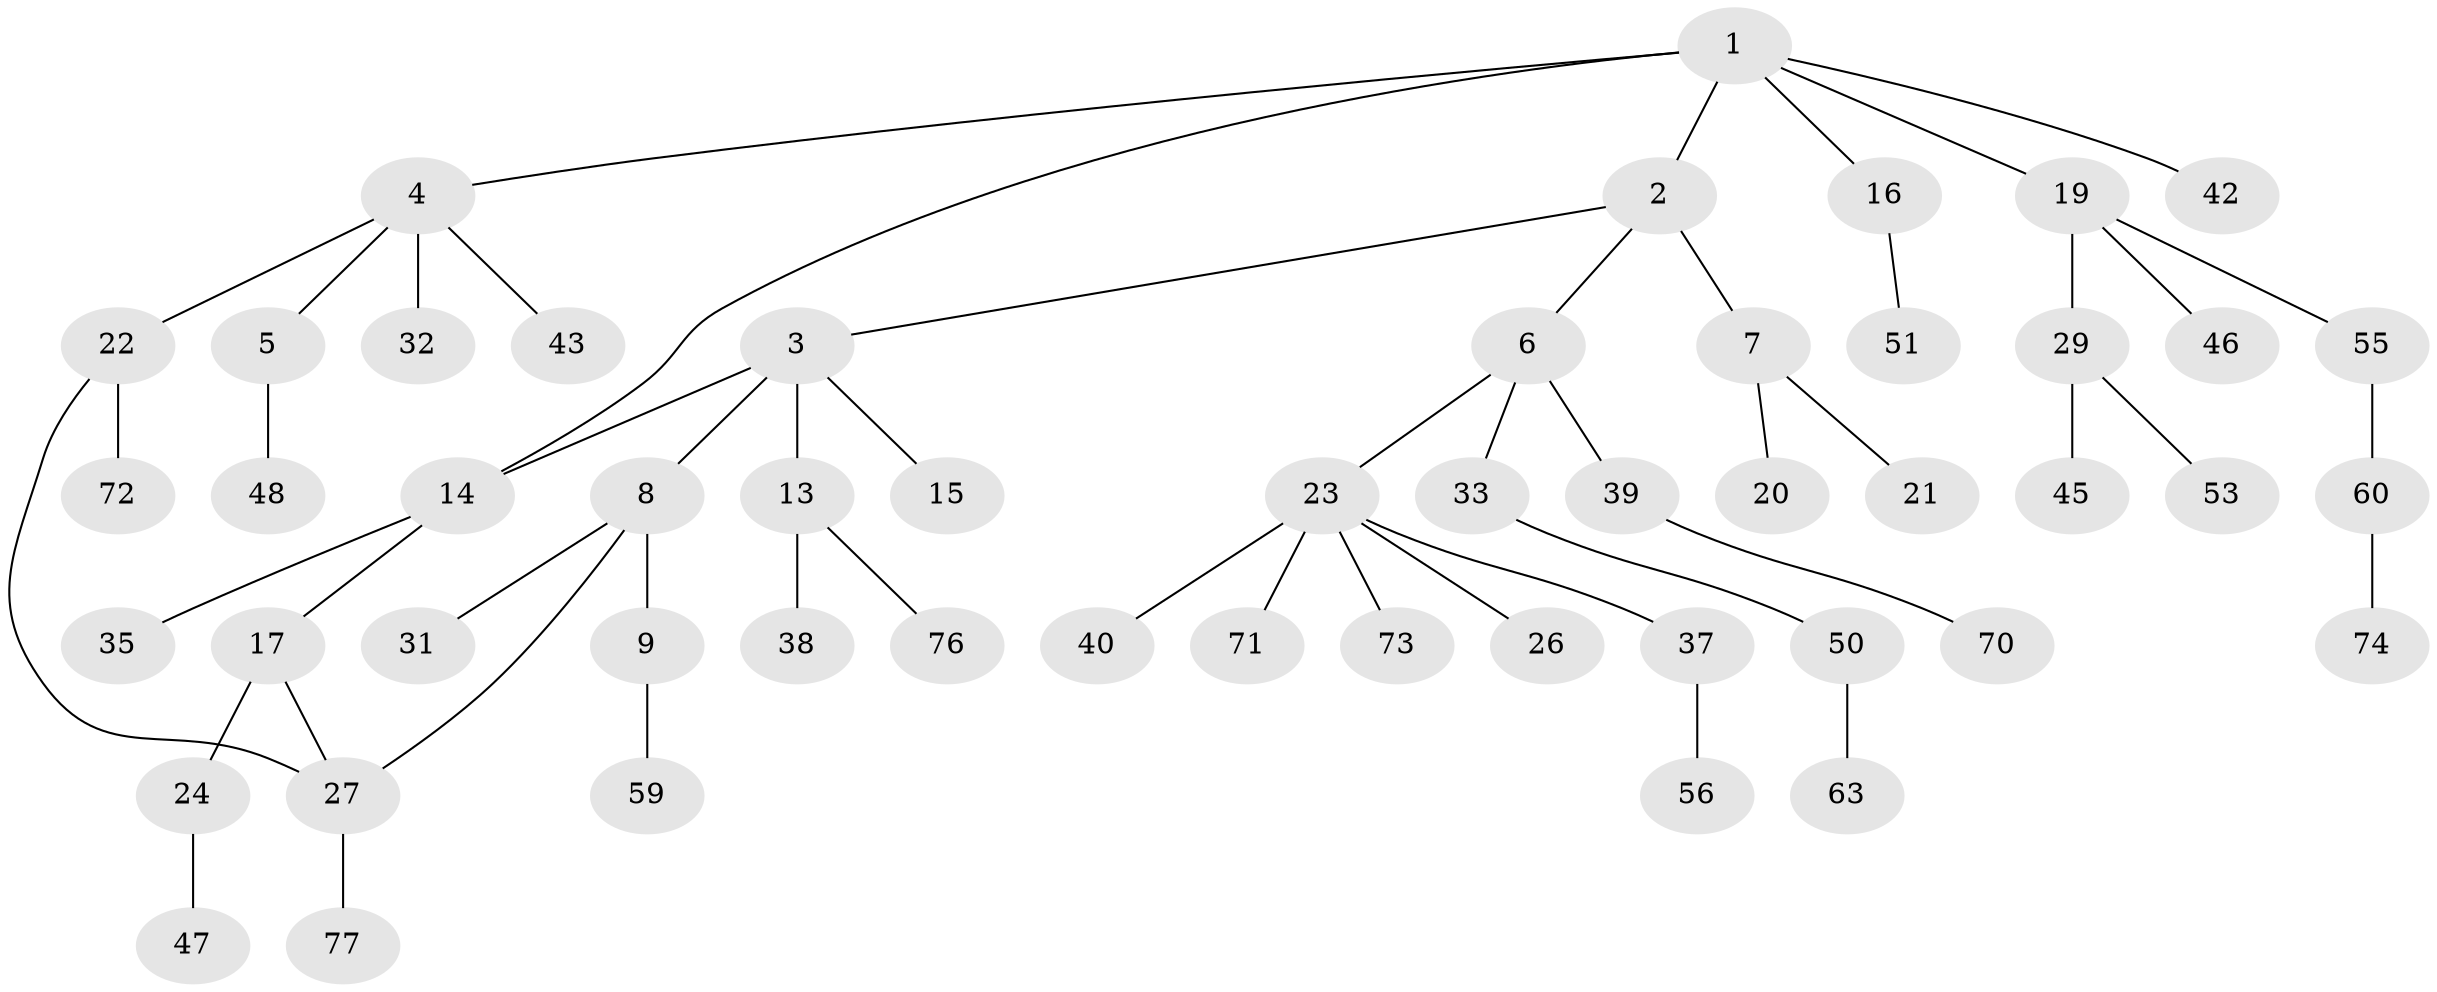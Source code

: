 // original degree distribution, {5: 0.05063291139240506, 6: 0.02531645569620253, 2: 0.3291139240506329, 4: 0.06329113924050633, 3: 0.10126582278481013, 1: 0.43037974683544306}
// Generated by graph-tools (version 1.1) at 2025/10/02/27/25 16:10:53]
// undirected, 52 vertices, 54 edges
graph export_dot {
graph [start="1"]
  node [color=gray90,style=filled];
  1 [super="+11"];
  2 [super="+52"];
  3 [super="+12"];
  4 [super="+49"];
  5;
  6 [super="+10"];
  7 [super="+18"];
  8 [super="+41"];
  9;
  13 [super="+25"];
  14 [super="+62"];
  15;
  16 [super="+54"];
  17 [super="+34"];
  19;
  20;
  21 [super="+58"];
  22 [super="+57"];
  23 [super="+30"];
  24;
  26;
  27 [super="+28"];
  29 [super="+44"];
  31 [super="+65"];
  32 [super="+66"];
  33 [super="+36"];
  35;
  37;
  38;
  39;
  40;
  42;
  43;
  45;
  46 [super="+67"];
  47;
  48 [super="+68"];
  50 [super="+64"];
  51 [super="+79"];
  53;
  55 [super="+69"];
  56;
  59 [super="+61"];
  60;
  63;
  70 [super="+75"];
  71;
  72;
  73;
  74 [super="+78"];
  76;
  77;
  1 -- 2;
  1 -- 4;
  1 -- 19;
  1 -- 16;
  1 -- 42;
  1 -- 14;
  2 -- 3;
  2 -- 6;
  2 -- 7;
  3 -- 8;
  3 -- 14;
  3 -- 15;
  3 -- 13;
  4 -- 5;
  4 -- 22;
  4 -- 32;
  4 -- 43;
  5 -- 48;
  6 -- 33;
  6 -- 23;
  6 -- 39;
  7 -- 20;
  7 -- 21;
  8 -- 9;
  8 -- 27;
  8 -- 31;
  9 -- 59;
  13 -- 76;
  13 -- 38;
  14 -- 17;
  14 -- 35;
  16 -- 51;
  17 -- 24;
  17 -- 27;
  19 -- 29;
  19 -- 46;
  19 -- 55;
  22 -- 72;
  22 -- 27;
  23 -- 26;
  23 -- 40;
  23 -- 71;
  23 -- 73;
  23 -- 37;
  24 -- 47;
  27 -- 77;
  29 -- 45;
  29 -- 53;
  33 -- 50;
  37 -- 56;
  39 -- 70;
  50 -- 63;
  55 -- 60;
  60 -- 74;
}
